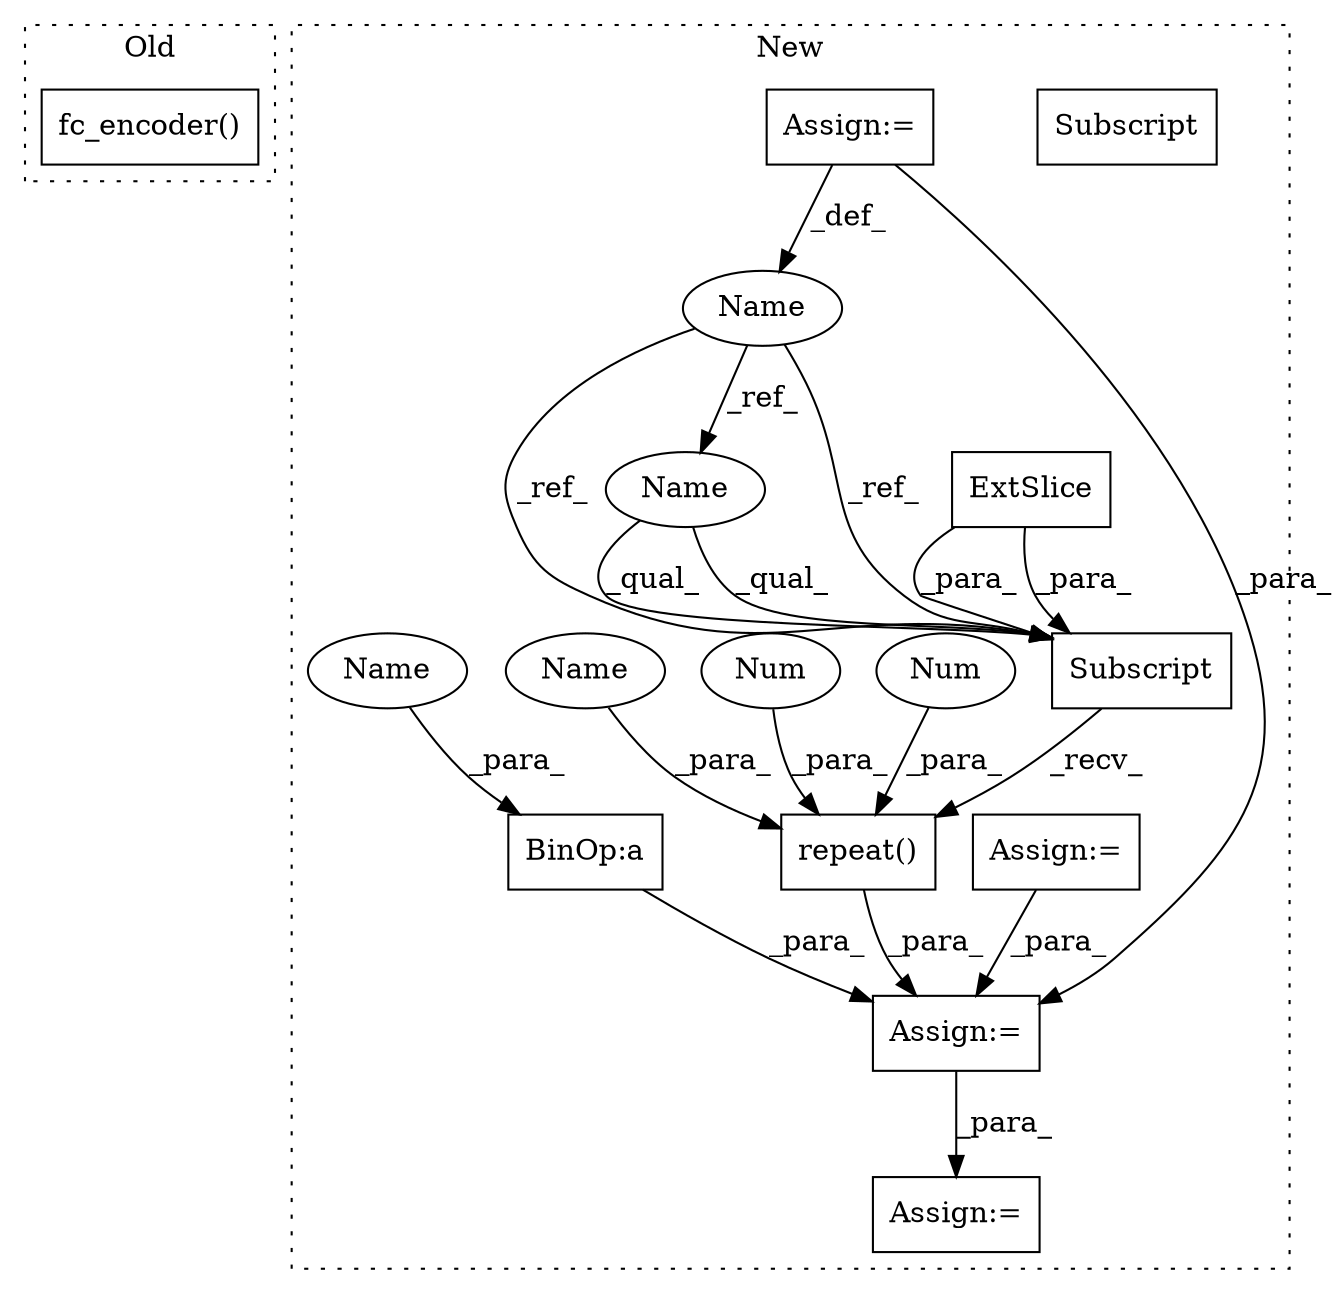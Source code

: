 digraph G {
subgraph cluster0 {
1 [label="fc_encoder()" a="75" s="1002,1019" l="16,1" shape="box"];
label = "Old";
style="dotted";
}
subgraph cluster1 {
2 [label="repeat()" a="75" s="1606,1641" l="28,1" shape="box"];
3 [label="BinOp:a" a="82" s="1719" l="3" shape="box"];
4 [label="Num" a="76" s="1637" l="1" shape="ellipse"];
5 [label="Num" a="76" s="1640" l="1" shape="ellipse"];
6 [label="Subscript" a="63" s="1606,0" l="20,0" shape="box"];
7 [label="Name" a="87" s="1495" l="8" shape="ellipse"];
8 [label="ExtSlice" a="85" s="1606" l="8" shape="box"];
9 [label="Assign:=" a="68" s="1800" l="3" shape="box"];
10 [label="Assign:=" a="68" s="1503" l="3" shape="box"];
11 [label="Assign:=" a="68" s="1547" l="3" shape="box"];
12 [label="Assign:=" a="68" s="1738" l="3" shape="box"];
13 [label="Name" a="87" s="1634" l="1" shape="ellipse"];
14 [label="Name" a="87" s="1718" l="1" shape="ellipse"];
15 [label="Name" a="87" s="1606" l="8" shape="ellipse"];
16 [label="Subscript" a="63" s="1606,0" l="20,0" shape="box"];
label = "New";
style="dotted";
}
2 -> 12 [label="_para_"];
3 -> 12 [label="_para_"];
4 -> 2 [label="_para_"];
5 -> 2 [label="_para_"];
7 -> 16 [label="_ref_"];
7 -> 15 [label="_ref_"];
7 -> 16 [label="_ref_"];
8 -> 16 [label="_para_"];
8 -> 16 [label="_para_"];
10 -> 12 [label="_para_"];
10 -> 7 [label="_def_"];
11 -> 12 [label="_para_"];
12 -> 9 [label="_para_"];
13 -> 2 [label="_para_"];
14 -> 3 [label="_para_"];
15 -> 16 [label="_qual_"];
15 -> 16 [label="_qual_"];
16 -> 2 [label="_recv_"];
}